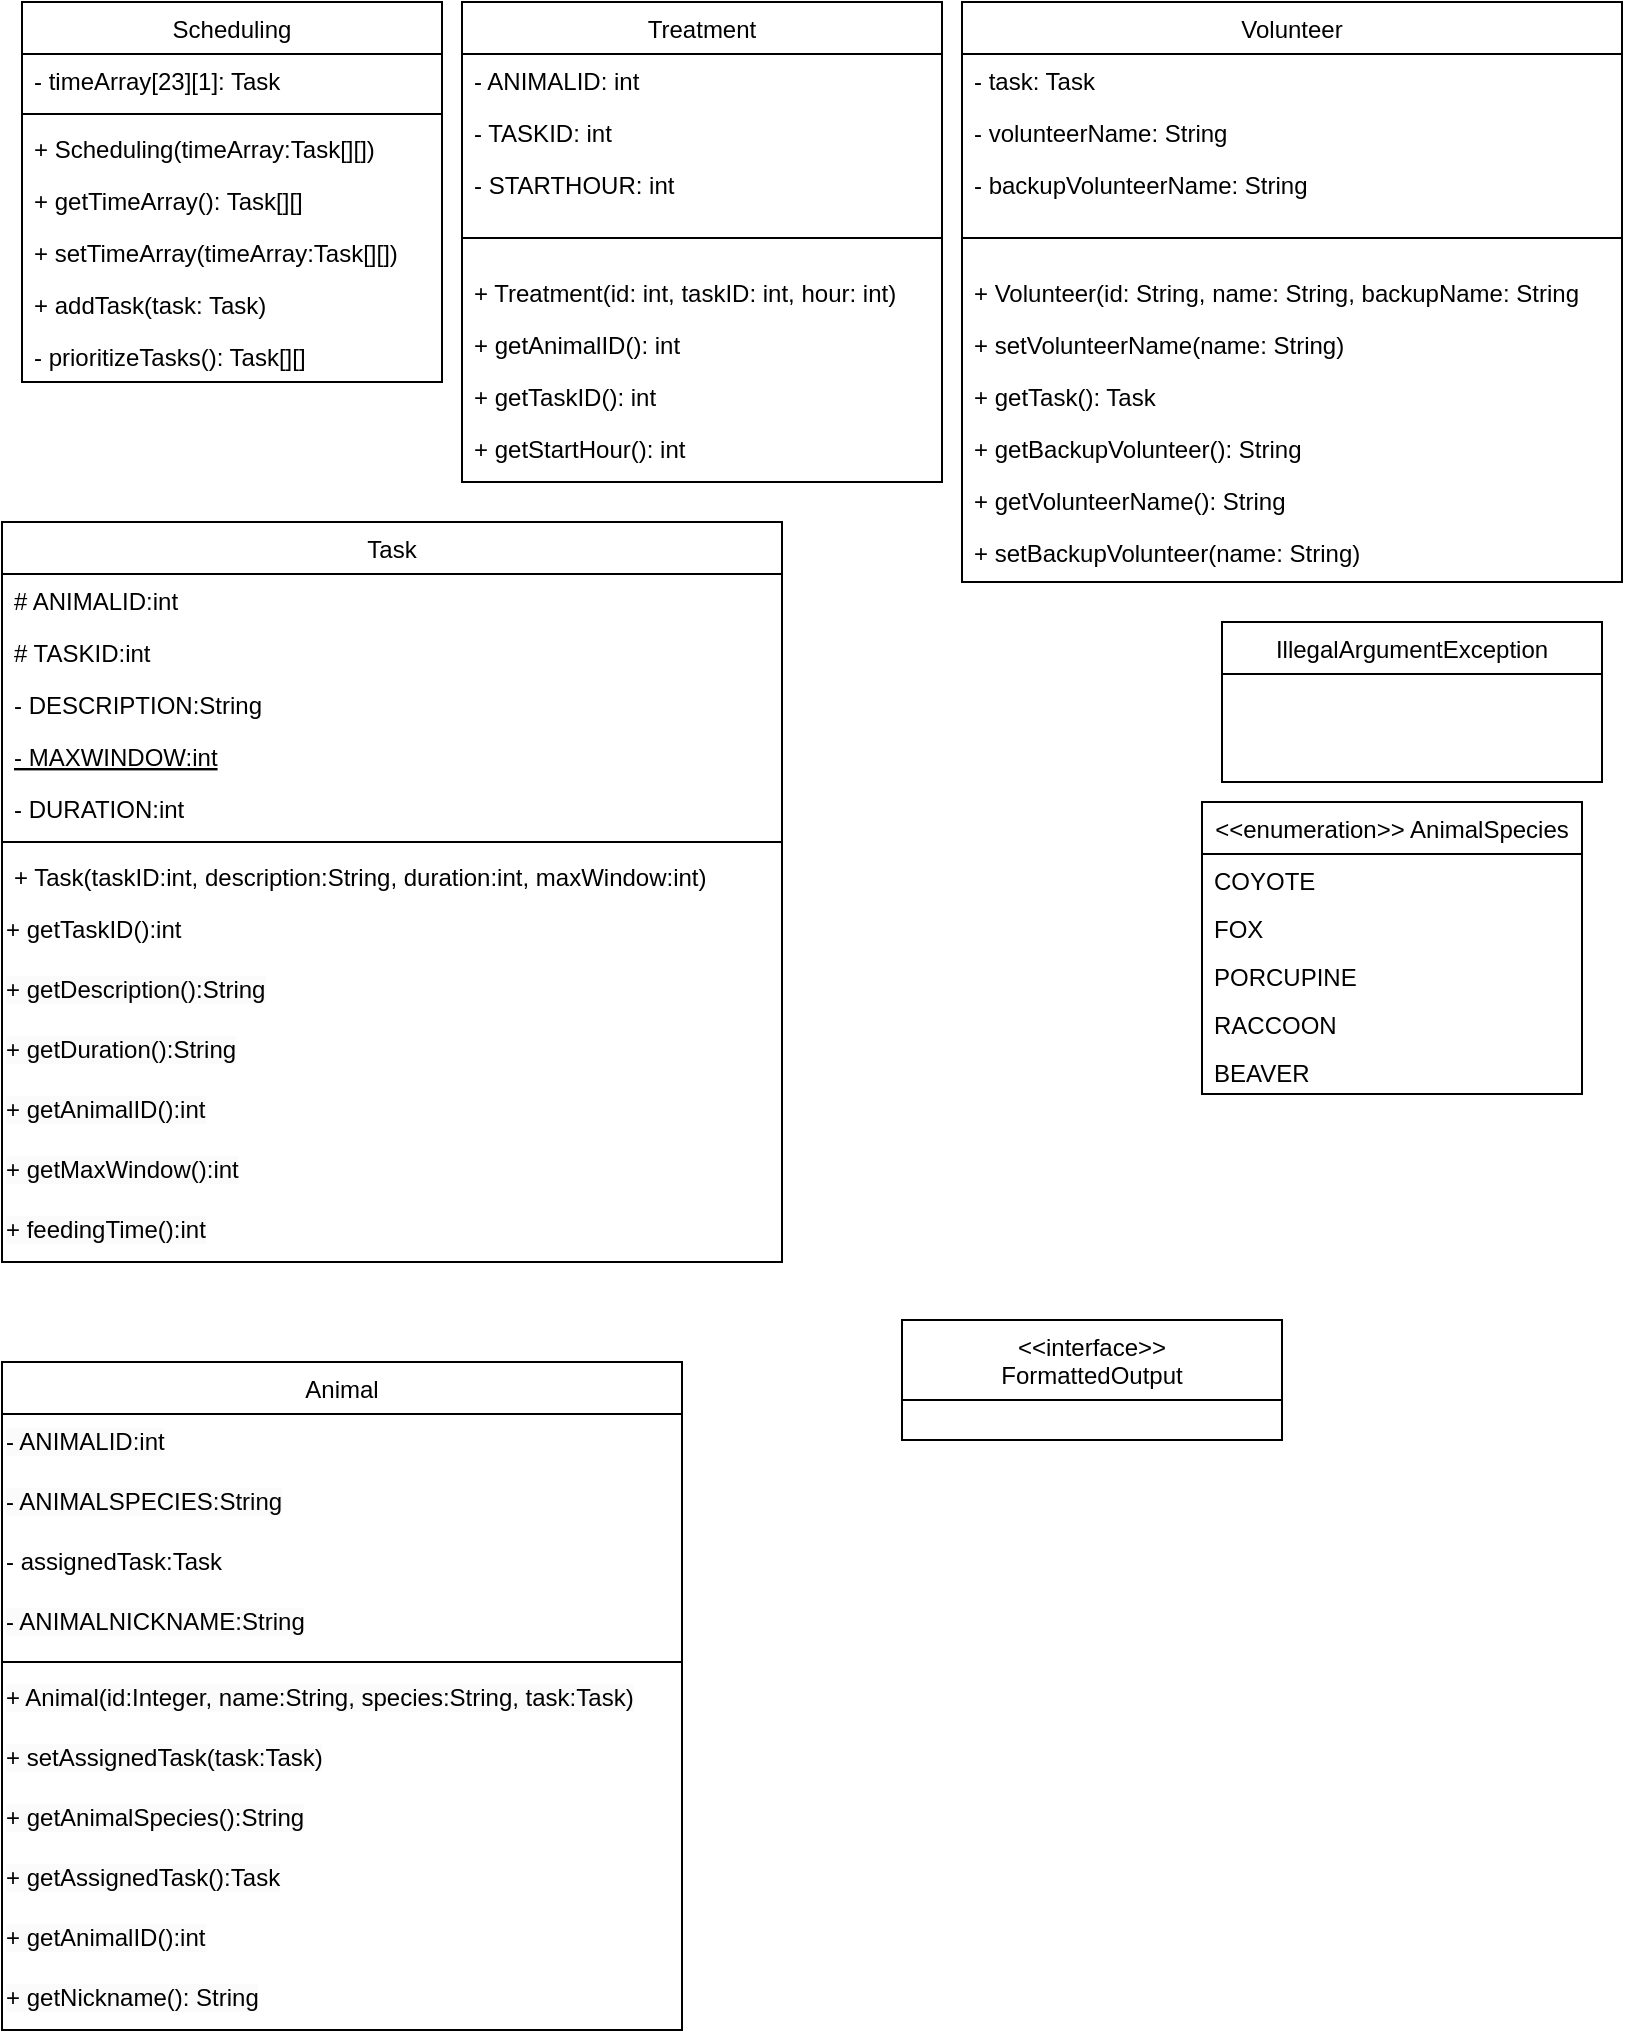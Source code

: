 <mxfile version="21.1.1" type="github">
  <diagram id="C5RBs43oDa-KdzZeNtuy" name="Page-1">
    <mxGraphModel dx="754" dy="696" grid="1" gridSize="10" guides="1" tooltips="1" connect="1" arrows="1" fold="1" page="1" pageScale="1" pageWidth="827" pageHeight="1169" math="0" shadow="0">
      <root>
        <mxCell id="WIyWlLk6GJQsqaUBKTNV-0" />
        <mxCell id="WIyWlLk6GJQsqaUBKTNV-1" parent="WIyWlLk6GJQsqaUBKTNV-0" />
        <mxCell id="zkfFHV4jXpPFQw0GAbJ--0" value="Scheduling" style="swimlane;fontStyle=0;align=center;verticalAlign=top;childLayout=stackLayout;horizontal=1;startSize=26;horizontalStack=0;resizeParent=1;resizeLast=0;collapsible=1;marginBottom=0;rounded=0;shadow=0;strokeWidth=1;" parent="WIyWlLk6GJQsqaUBKTNV-1" vertex="1">
          <mxGeometry x="20" y="10" width="210" height="190" as="geometry">
            <mxRectangle x="230" y="140" width="160" height="26" as="alternateBounds" />
          </mxGeometry>
        </mxCell>
        <mxCell id="zkfFHV4jXpPFQw0GAbJ--1" value="- timeArray[23][1]: Task" style="text;align=left;verticalAlign=top;spacingLeft=4;spacingRight=4;overflow=hidden;rotatable=0;points=[[0,0.5],[1,0.5]];portConstraint=eastwest;" parent="zkfFHV4jXpPFQw0GAbJ--0" vertex="1">
          <mxGeometry y="26" width="210" height="26" as="geometry" />
        </mxCell>
        <mxCell id="zkfFHV4jXpPFQw0GAbJ--4" value="" style="line;html=1;strokeWidth=1;align=left;verticalAlign=middle;spacingTop=-1;spacingLeft=3;spacingRight=3;rotatable=0;labelPosition=right;points=[];portConstraint=eastwest;" parent="zkfFHV4jXpPFQw0GAbJ--0" vertex="1">
          <mxGeometry y="52" width="210" height="8" as="geometry" />
        </mxCell>
        <mxCell id="zkfFHV4jXpPFQw0GAbJ--5" value="+ Scheduling(timeArray:Task[][])" style="text;align=left;verticalAlign=top;spacingLeft=4;spacingRight=4;overflow=hidden;rotatable=0;points=[[0,0.5],[1,0.5]];portConstraint=eastwest;" parent="zkfFHV4jXpPFQw0GAbJ--0" vertex="1">
          <mxGeometry y="60" width="210" height="26" as="geometry" />
        </mxCell>
        <mxCell id="ZW0RrzrD-icC0tRyj8_A-1" value="+ getTimeArray(): Task[][]" style="text;align=left;verticalAlign=top;spacingLeft=4;spacingRight=4;overflow=hidden;rotatable=0;points=[[0,0.5],[1,0.5]];portConstraint=eastwest;" parent="zkfFHV4jXpPFQw0GAbJ--0" vertex="1">
          <mxGeometry y="86" width="210" height="26" as="geometry" />
        </mxCell>
        <mxCell id="ZW0RrzrD-icC0tRyj8_A-2" value="+ setTimeArray(timeArray:Task[][])" style="text;align=left;verticalAlign=top;spacingLeft=4;spacingRight=4;overflow=hidden;rotatable=0;points=[[0,0.5],[1,0.5]];portConstraint=eastwest;" parent="zkfFHV4jXpPFQw0GAbJ--0" vertex="1">
          <mxGeometry y="112" width="210" height="26" as="geometry" />
        </mxCell>
        <mxCell id="ZW0RrzrD-icC0tRyj8_A-3" value="+ addTask(task: Task)" style="text;align=left;verticalAlign=top;spacingLeft=4;spacingRight=4;overflow=hidden;rotatable=0;points=[[0,0.5],[1,0.5]];portConstraint=eastwest;" parent="zkfFHV4jXpPFQw0GAbJ--0" vertex="1">
          <mxGeometry y="138" width="210" height="26" as="geometry" />
        </mxCell>
        <mxCell id="ZW0RrzrD-icC0tRyj8_A-4" value="- prioritizeTasks(): Task[][]" style="text;align=left;verticalAlign=top;spacingLeft=4;spacingRight=4;overflow=hidden;rotatable=0;points=[[0,0.5],[1,0.5]];portConstraint=eastwest;" parent="zkfFHV4jXpPFQw0GAbJ--0" vertex="1">
          <mxGeometry y="164" width="210" height="26" as="geometry" />
        </mxCell>
        <mxCell id="ZW0RrzrD-icC0tRyj8_A-6" value="Volunteer" style="swimlane;fontStyle=0;align=center;verticalAlign=top;childLayout=stackLayout;horizontal=1;startSize=26;horizontalStack=0;resizeParent=1;resizeLast=0;collapsible=1;marginBottom=0;rounded=0;shadow=0;strokeWidth=1;" parent="WIyWlLk6GJQsqaUBKTNV-1" vertex="1">
          <mxGeometry x="490" y="10" width="330" height="290" as="geometry">
            <mxRectangle x="230" y="140" width="160" height="26" as="alternateBounds" />
          </mxGeometry>
        </mxCell>
        <mxCell id="ZW0RrzrD-icC0tRyj8_A-7" value="- task: Task" style="text;align=left;verticalAlign=top;spacingLeft=4;spacingRight=4;overflow=hidden;rotatable=0;points=[[0,0.5],[1,0.5]];portConstraint=eastwest;" parent="ZW0RrzrD-icC0tRyj8_A-6" vertex="1">
          <mxGeometry y="26" width="330" height="26" as="geometry" />
        </mxCell>
        <mxCell id="ZW0RrzrD-icC0tRyj8_A-27" value="- volunteerName: String" style="text;align=left;verticalAlign=top;spacingLeft=4;spacingRight=4;overflow=hidden;rotatable=0;points=[[0,0.5],[1,0.5]];portConstraint=eastwest;" parent="ZW0RrzrD-icC0tRyj8_A-6" vertex="1">
          <mxGeometry y="52" width="330" height="26" as="geometry" />
        </mxCell>
        <mxCell id="ZW0RrzrD-icC0tRyj8_A-28" value="- backupVolunteerName: String" style="text;align=left;verticalAlign=top;spacingLeft=4;spacingRight=4;overflow=hidden;rotatable=0;points=[[0,0.5],[1,0.5]];portConstraint=eastwest;" parent="ZW0RrzrD-icC0tRyj8_A-6" vertex="1">
          <mxGeometry y="78" width="330" height="26" as="geometry" />
        </mxCell>
        <mxCell id="ZW0RrzrD-icC0tRyj8_A-8" value="" style="line;html=1;strokeWidth=1;align=left;verticalAlign=middle;spacingTop=-1;spacingLeft=3;spacingRight=3;rotatable=0;labelPosition=right;points=[];portConstraint=eastwest;" parent="ZW0RrzrD-icC0tRyj8_A-6" vertex="1">
          <mxGeometry y="104" width="330" height="28" as="geometry" />
        </mxCell>
        <mxCell id="ZW0RrzrD-icC0tRyj8_A-29" value="+ Volunteer(id: String, name: String, backupName: String" style="text;align=left;verticalAlign=top;spacingLeft=4;spacingRight=4;overflow=hidden;rotatable=0;points=[[0,0.5],[1,0.5]];portConstraint=eastwest;" parent="ZW0RrzrD-icC0tRyj8_A-6" vertex="1">
          <mxGeometry y="132" width="330" height="26" as="geometry" />
        </mxCell>
        <mxCell id="ZW0RrzrD-icC0tRyj8_A-30" value="+ setVolunteerName(name: String)" style="text;align=left;verticalAlign=top;spacingLeft=4;spacingRight=4;overflow=hidden;rotatable=0;points=[[0,0.5],[1,0.5]];portConstraint=eastwest;" parent="ZW0RrzrD-icC0tRyj8_A-6" vertex="1">
          <mxGeometry y="158" width="330" height="26" as="geometry" />
        </mxCell>
        <mxCell id="ZW0RrzrD-icC0tRyj8_A-34" value="+ getTask(): Task" style="text;align=left;verticalAlign=top;spacingLeft=4;spacingRight=4;overflow=hidden;rotatable=0;points=[[0,0.5],[1,0.5]];portConstraint=eastwest;" parent="ZW0RrzrD-icC0tRyj8_A-6" vertex="1">
          <mxGeometry y="184" width="330" height="26" as="geometry" />
        </mxCell>
        <mxCell id="ZW0RrzrD-icC0tRyj8_A-33" value="+ getBackupVolunteer(): String" style="text;align=left;verticalAlign=top;spacingLeft=4;spacingRight=4;overflow=hidden;rotatable=0;points=[[0,0.5],[1,0.5]];portConstraint=eastwest;" parent="ZW0RrzrD-icC0tRyj8_A-6" vertex="1">
          <mxGeometry y="210" width="330" height="26" as="geometry" />
        </mxCell>
        <mxCell id="ZW0RrzrD-icC0tRyj8_A-32" value="+ getVolunteerName(): String" style="text;align=left;verticalAlign=top;spacingLeft=4;spacingRight=4;overflow=hidden;rotatable=0;points=[[0,0.5],[1,0.5]];portConstraint=eastwest;" parent="ZW0RrzrD-icC0tRyj8_A-6" vertex="1">
          <mxGeometry y="236" width="330" height="26" as="geometry" />
        </mxCell>
        <mxCell id="ZW0RrzrD-icC0tRyj8_A-31" value="+ setBackupVolunteer(name: String)" style="text;align=left;verticalAlign=top;spacingLeft=4;spacingRight=4;overflow=hidden;rotatable=0;points=[[0,0.5],[1,0.5]];portConstraint=eastwest;" parent="ZW0RrzrD-icC0tRyj8_A-6" vertex="1">
          <mxGeometry y="262" width="330" height="26" as="geometry" />
        </mxCell>
        <mxCell id="ZW0RrzrD-icC0tRyj8_A-36" value="Treatment" style="swimlane;fontStyle=0;align=center;verticalAlign=top;childLayout=stackLayout;horizontal=1;startSize=26;horizontalStack=0;resizeParent=1;resizeLast=0;collapsible=1;marginBottom=0;rounded=0;shadow=0;strokeWidth=1;" parent="WIyWlLk6GJQsqaUBKTNV-1" vertex="1">
          <mxGeometry x="240" y="10" width="240" height="240" as="geometry">
            <mxRectangle x="230" y="140" width="160" height="26" as="alternateBounds" />
          </mxGeometry>
        </mxCell>
        <mxCell id="ZW0RrzrD-icC0tRyj8_A-37" value="- ANIMALID: int" style="text;align=left;verticalAlign=top;spacingLeft=4;spacingRight=4;overflow=hidden;rotatable=0;points=[[0,0.5],[1,0.5]];portConstraint=eastwest;" parent="ZW0RrzrD-icC0tRyj8_A-36" vertex="1">
          <mxGeometry y="26" width="240" height="26" as="geometry" />
        </mxCell>
        <mxCell id="ZW0RrzrD-icC0tRyj8_A-38" value="- TASKID: int" style="text;align=left;verticalAlign=top;spacingLeft=4;spacingRight=4;overflow=hidden;rotatable=0;points=[[0,0.5],[1,0.5]];portConstraint=eastwest;" parent="ZW0RrzrD-icC0tRyj8_A-36" vertex="1">
          <mxGeometry y="52" width="240" height="26" as="geometry" />
        </mxCell>
        <mxCell id="ZW0RrzrD-icC0tRyj8_A-39" value="- STARTHOUR: int" style="text;align=left;verticalAlign=top;spacingLeft=4;spacingRight=4;overflow=hidden;rotatable=0;points=[[0,0.5],[1,0.5]];portConstraint=eastwest;" parent="ZW0RrzrD-icC0tRyj8_A-36" vertex="1">
          <mxGeometry y="78" width="240" height="26" as="geometry" />
        </mxCell>
        <mxCell id="ZW0RrzrD-icC0tRyj8_A-40" value="" style="line;html=1;strokeWidth=1;align=left;verticalAlign=middle;spacingTop=-1;spacingLeft=3;spacingRight=3;rotatable=0;labelPosition=right;points=[];portConstraint=eastwest;" parent="ZW0RrzrD-icC0tRyj8_A-36" vertex="1">
          <mxGeometry y="104" width="240" height="28" as="geometry" />
        </mxCell>
        <mxCell id="ZW0RrzrD-icC0tRyj8_A-41" value="+ Treatment(id: int, taskID: int, hour: int)" style="text;align=left;verticalAlign=top;spacingLeft=4;spacingRight=4;overflow=hidden;rotatable=0;points=[[0,0.5],[1,0.5]];portConstraint=eastwest;" parent="ZW0RrzrD-icC0tRyj8_A-36" vertex="1">
          <mxGeometry y="132" width="240" height="26" as="geometry" />
        </mxCell>
        <mxCell id="ZW0RrzrD-icC0tRyj8_A-42" value="+ getAnimalID(): int" style="text;align=left;verticalAlign=top;spacingLeft=4;spacingRight=4;overflow=hidden;rotatable=0;points=[[0,0.5],[1,0.5]];portConstraint=eastwest;" parent="ZW0RrzrD-icC0tRyj8_A-36" vertex="1">
          <mxGeometry y="158" width="240" height="26" as="geometry" />
        </mxCell>
        <mxCell id="ZW0RrzrD-icC0tRyj8_A-43" value="+ getTaskID(): int" style="text;align=left;verticalAlign=top;spacingLeft=4;spacingRight=4;overflow=hidden;rotatable=0;points=[[0,0.5],[1,0.5]];portConstraint=eastwest;" parent="ZW0RrzrD-icC0tRyj8_A-36" vertex="1">
          <mxGeometry y="184" width="240" height="26" as="geometry" />
        </mxCell>
        <mxCell id="ZW0RrzrD-icC0tRyj8_A-44" value="+ getStartHour(): int" style="text;align=left;verticalAlign=top;spacingLeft=4;spacingRight=4;overflow=hidden;rotatable=0;points=[[0,0.5],[1,0.5]];portConstraint=eastwest;" parent="ZW0RrzrD-icC0tRyj8_A-36" vertex="1">
          <mxGeometry y="210" width="240" height="26" as="geometry" />
        </mxCell>
        <mxCell id="ZW0RrzrD-icC0tRyj8_A-49" value="IllegalArgumentException" style="swimlane;fontStyle=0;align=center;verticalAlign=top;childLayout=stackLayout;horizontal=1;startSize=26;horizontalStack=0;resizeParent=1;resizeLast=0;collapsible=1;marginBottom=0;rounded=0;shadow=0;strokeWidth=1;" parent="WIyWlLk6GJQsqaUBKTNV-1" vertex="1">
          <mxGeometry x="620" y="320" width="190" height="80" as="geometry">
            <mxRectangle x="230" y="140" width="160" height="26" as="alternateBounds" />
          </mxGeometry>
        </mxCell>
        <mxCell id="MWhVOauzqkZ6uhxggD3B-0" value="&lt;&lt;enumeration&gt;&gt; AnimalSpecies" style="swimlane;fontStyle=0;align=center;verticalAlign=top;childLayout=stackLayout;horizontal=1;startSize=26;horizontalStack=0;resizeParent=1;resizeLast=0;collapsible=1;marginBottom=0;rounded=0;shadow=0;strokeWidth=1;" parent="WIyWlLk6GJQsqaUBKTNV-1" vertex="1">
          <mxGeometry x="610" y="410" width="190" height="146" as="geometry">
            <mxRectangle x="230" y="140" width="160" height="26" as="alternateBounds" />
          </mxGeometry>
        </mxCell>
        <mxCell id="MWhVOauzqkZ6uhxggD3B-1" value="COYOTE" style="text;align=left;verticalAlign=top;spacingLeft=4;spacingRight=4;overflow=hidden;rotatable=0;points=[[0,0.5],[1,0.5]];portConstraint=eastwest;" parent="MWhVOauzqkZ6uhxggD3B-0" vertex="1">
          <mxGeometry y="26" width="190" height="24" as="geometry" />
        </mxCell>
        <mxCell id="MWhVOauzqkZ6uhxggD3B-2" value="FOX" style="text;align=left;verticalAlign=top;spacingLeft=4;spacingRight=4;overflow=hidden;rotatable=0;points=[[0,0.5],[1,0.5]];portConstraint=eastwest;" parent="MWhVOauzqkZ6uhxggD3B-0" vertex="1">
          <mxGeometry y="50" width="190" height="24" as="geometry" />
        </mxCell>
        <mxCell id="MWhVOauzqkZ6uhxggD3B-3" value="PORCUPINE" style="text;align=left;verticalAlign=top;spacingLeft=4;spacingRight=4;overflow=hidden;rotatable=0;points=[[0,0.5],[1,0.5]];portConstraint=eastwest;" parent="MWhVOauzqkZ6uhxggD3B-0" vertex="1">
          <mxGeometry y="74" width="190" height="24" as="geometry" />
        </mxCell>
        <mxCell id="MWhVOauzqkZ6uhxggD3B-4" value="RACCOON" style="text;align=left;verticalAlign=top;spacingLeft=4;spacingRight=4;overflow=hidden;rotatable=0;points=[[0,0.5],[1,0.5]];portConstraint=eastwest;" parent="MWhVOauzqkZ6uhxggD3B-0" vertex="1">
          <mxGeometry y="98" width="190" height="24" as="geometry" />
        </mxCell>
        <mxCell id="MWhVOauzqkZ6uhxggD3B-5" value="BEAVER" style="text;align=left;verticalAlign=top;spacingLeft=4;spacingRight=4;overflow=hidden;rotatable=0;points=[[0,0.5],[1,0.5]];portConstraint=eastwest;" parent="MWhVOauzqkZ6uhxggD3B-0" vertex="1">
          <mxGeometry y="122" width="190" height="24" as="geometry" />
        </mxCell>
        <mxCell id="wYJPWy9gco-9xSvVVbpw-0" value="Task" style="swimlane;fontStyle=0;align=center;verticalAlign=top;childLayout=stackLayout;horizontal=1;startSize=26;horizontalStack=0;resizeParent=1;resizeLast=0;collapsible=1;marginBottom=0;rounded=0;shadow=0;strokeWidth=1;" parent="WIyWlLk6GJQsqaUBKTNV-1" vertex="1">
          <mxGeometry x="10" y="270" width="390" height="370" as="geometry">
            <mxRectangle x="340" y="380" width="170" height="26" as="alternateBounds" />
          </mxGeometry>
        </mxCell>
        <mxCell id="2jZy0U7wywk8r4YD3ioU-0" value="# ANIMALID:int&#xa;" style="text;align=left;verticalAlign=top;spacingLeft=4;spacingRight=4;overflow=hidden;rotatable=0;points=[[0,0.5],[1,0.5]];portConstraint=eastwest;" parent="wYJPWy9gco-9xSvVVbpw-0" vertex="1">
          <mxGeometry y="26" width="390" height="26" as="geometry" />
        </mxCell>
        <mxCell id="2jZy0U7wywk8r4YD3ioU-1" value="# TASKID:int&#xa;" style="text;align=left;verticalAlign=top;spacingLeft=4;spacingRight=4;overflow=hidden;rotatable=0;points=[[0,0.5],[1,0.5]];portConstraint=eastwest;" parent="wYJPWy9gco-9xSvVVbpw-0" vertex="1">
          <mxGeometry y="52" width="390" height="26" as="geometry" />
        </mxCell>
        <mxCell id="2jZy0U7wywk8r4YD3ioU-2" value="- DESCRIPTION:String&#xa;" style="text;align=left;verticalAlign=top;spacingLeft=4;spacingRight=4;overflow=hidden;rotatable=0;points=[[0,0.5],[1,0.5]];portConstraint=eastwest;" parent="wYJPWy9gco-9xSvVVbpw-0" vertex="1">
          <mxGeometry y="78" width="390" height="26" as="geometry" />
        </mxCell>
        <mxCell id="2jZy0U7wywk8r4YD3ioU-4" value="- MAXWINDOW:int&#xa;" style="text;align=left;verticalAlign=top;spacingLeft=4;spacingRight=4;overflow=hidden;rotatable=0;points=[[0,0.5],[1,0.5]];portConstraint=eastwest;fontStyle=4" parent="wYJPWy9gco-9xSvVVbpw-0" vertex="1">
          <mxGeometry y="104" width="390" height="26" as="geometry" />
        </mxCell>
        <mxCell id="2jZy0U7wywk8r4YD3ioU-3" value="- DURATION:int&#xa;" style="text;align=left;verticalAlign=top;spacingLeft=4;spacingRight=4;overflow=hidden;rotatable=0;points=[[0,0.5],[1,0.5]];portConstraint=eastwest;" parent="wYJPWy9gco-9xSvVVbpw-0" vertex="1">
          <mxGeometry y="130" width="390" height="26" as="geometry" />
        </mxCell>
        <mxCell id="wYJPWy9gco-9xSvVVbpw-2" value="" style="line;html=1;strokeWidth=1;align=left;verticalAlign=middle;spacingTop=-1;spacingLeft=3;spacingRight=3;rotatable=0;labelPosition=right;points=[];portConstraint=eastwest;" parent="wYJPWy9gco-9xSvVVbpw-0" vertex="1">
          <mxGeometry y="156" width="390" height="8" as="geometry" />
        </mxCell>
        <mxCell id="2jZy0U7wywk8r4YD3ioU-5" value="+ Task(taskID:int, description:String, duration:int, maxWindow:int)" style="text;align=left;verticalAlign=top;spacingLeft=4;spacingRight=4;overflow=hidden;rotatable=0;points=[[0,0.5],[1,0.5]];portConstraint=eastwest;" parent="wYJPWy9gco-9xSvVVbpw-0" vertex="1">
          <mxGeometry y="164" width="390" height="26" as="geometry" />
        </mxCell>
        <mxCell id="2jZy0U7wywk8r4YD3ioU-6" value="+ getTaskID():int" style="text;whiteSpace=wrap;html=1;" parent="wYJPWy9gco-9xSvVVbpw-0" vertex="1">
          <mxGeometry y="190" width="390" height="30" as="geometry" />
        </mxCell>
        <mxCell id="2jZy0U7wywk8r4YD3ioU-7" value="&lt;meta charset=&quot;utf-8&quot;&gt;&lt;span style=&quot;color: rgb(0, 0, 0); font-family: Helvetica; font-size: 12px; font-style: normal; font-variant-ligatures: normal; font-variant-caps: normal; font-weight: 400; letter-spacing: normal; orphans: 2; text-align: left; text-indent: 0px; text-transform: none; widows: 2; word-spacing: 0px; -webkit-text-stroke-width: 0px; background-color: rgb(251, 251, 251); text-decoration-thickness: initial; text-decoration-style: initial; text-decoration-color: initial; float: none; display: inline !important;&quot;&gt;+ getDescription():String&lt;/span&gt;&lt;br style=&quot;border-color: var(--border-color); color: rgb(0, 0, 0); font-family: Helvetica; font-size: 12px; font-style: normal; font-variant-ligatures: normal; font-variant-caps: normal; font-weight: 400; letter-spacing: normal; orphans: 2; text-align: left; text-indent: 0px; text-transform: none; widows: 2; word-spacing: 0px; -webkit-text-stroke-width: 0px; background-color: rgb(251, 251, 251); text-decoration-thickness: initial; text-decoration-style: initial; text-decoration-color: initial;&quot;&gt;" style="text;whiteSpace=wrap;html=1;" parent="wYJPWy9gco-9xSvVVbpw-0" vertex="1">
          <mxGeometry y="220" width="390" height="30" as="geometry" />
        </mxCell>
        <mxCell id="2jZy0U7wywk8r4YD3ioU-8" value="&lt;meta charset=&quot;utf-8&quot;&gt;&lt;span style=&quot;color: rgb(0, 0, 0); font-family: Helvetica; font-size: 12px; font-style: normal; font-variant-ligatures: normal; font-variant-caps: normal; font-weight: 400; letter-spacing: normal; orphans: 2; text-align: left; text-indent: 0px; text-transform: none; widows: 2; word-spacing: 0px; -webkit-text-stroke-width: 0px; background-color: rgb(251, 251, 251); text-decoration-thickness: initial; text-decoration-style: initial; text-decoration-color: initial; float: none; display: inline !important;&quot;&gt;+ getDuration():String&lt;/span&gt;&lt;br style=&quot;border-color: var(--border-color); color: rgb(0, 0, 0); font-family: Helvetica; font-size: 12px; font-style: normal; font-variant-ligatures: normal; font-variant-caps: normal; font-weight: 400; letter-spacing: normal; orphans: 2; text-align: left; text-indent: 0px; text-transform: none; widows: 2; word-spacing: 0px; -webkit-text-stroke-width: 0px; background-color: rgb(251, 251, 251); text-decoration-thickness: initial; text-decoration-style: initial; text-decoration-color: initial;&quot;&gt;" style="text;whiteSpace=wrap;html=1;" parent="wYJPWy9gco-9xSvVVbpw-0" vertex="1">
          <mxGeometry y="250" width="390" height="30" as="geometry" />
        </mxCell>
        <mxCell id="2jZy0U7wywk8r4YD3ioU-10" value="&lt;meta charset=&quot;utf-8&quot;&gt;&lt;span style=&quot;color: rgb(0, 0, 0); font-family: Helvetica; font-size: 12px; font-style: normal; font-variant-ligatures: normal; font-variant-caps: normal; font-weight: 400; letter-spacing: normal; orphans: 2; text-align: left; text-indent: 0px; text-transform: none; widows: 2; word-spacing: 0px; -webkit-text-stroke-width: 0px; background-color: rgb(251, 251, 251); text-decoration-thickness: initial; text-decoration-style: initial; text-decoration-color: initial; float: none; display: inline !important;&quot;&gt;+ getAnimalID():int&lt;/span&gt;&lt;br style=&quot;border-color: var(--border-color); color: rgb(0, 0, 0); font-family: Helvetica; font-size: 12px; font-style: normal; font-variant-ligatures: normal; font-variant-caps: normal; font-weight: 400; letter-spacing: normal; orphans: 2; text-align: left; text-indent: 0px; text-transform: none; widows: 2; word-spacing: 0px; -webkit-text-stroke-width: 0px; background-color: rgb(251, 251, 251); text-decoration-thickness: initial; text-decoration-style: initial; text-decoration-color: initial;&quot;&gt;" style="text;whiteSpace=wrap;html=1;" parent="wYJPWy9gco-9xSvVVbpw-0" vertex="1">
          <mxGeometry y="280" width="390" height="30" as="geometry" />
        </mxCell>
        <mxCell id="2jZy0U7wywk8r4YD3ioU-9" value="&lt;meta charset=&quot;utf-8&quot;&gt;&lt;span style=&quot;color: rgb(0, 0, 0); font-family: Helvetica; font-size: 12px; font-style: normal; font-variant-ligatures: normal; font-variant-caps: normal; font-weight: 400; letter-spacing: normal; orphans: 2; text-align: left; text-indent: 0px; text-transform: none; widows: 2; word-spacing: 0px; -webkit-text-stroke-width: 0px; background-color: rgb(251, 251, 251); text-decoration-thickness: initial; text-decoration-style: initial; text-decoration-color: initial; float: none; display: inline !important;&quot;&gt;+ getMaxWindow():int&lt;/span&gt;&lt;br style=&quot;border-color: var(--border-color); color: rgb(0, 0, 0); font-family: Helvetica; font-size: 12px; font-style: normal; font-variant-ligatures: normal; font-variant-caps: normal; font-weight: 400; letter-spacing: normal; orphans: 2; text-align: left; text-indent: 0px; text-transform: none; widows: 2; word-spacing: 0px; -webkit-text-stroke-width: 0px; background-color: rgb(251, 251, 251); text-decoration-thickness: initial; text-decoration-style: initial; text-decoration-color: initial;&quot;&gt;" style="text;whiteSpace=wrap;html=1;" parent="wYJPWy9gco-9xSvVVbpw-0" vertex="1">
          <mxGeometry y="310" width="390" height="30" as="geometry" />
        </mxCell>
        <mxCell id="2jZy0U7wywk8r4YD3ioU-11" value="&lt;meta charset=&quot;utf-8&quot;&gt;&lt;span style=&quot;color: rgb(0, 0, 0); font-family: Helvetica; font-size: 12px; font-style: normal; font-variant-ligatures: normal; font-variant-caps: normal; font-weight: 400; letter-spacing: normal; orphans: 2; text-align: left; text-indent: 0px; text-transform: none; widows: 2; word-spacing: 0px; -webkit-text-stroke-width: 0px; background-color: rgb(251, 251, 251); text-decoration-thickness: initial; text-decoration-style: initial; text-decoration-color: initial; float: none; display: inline !important;&quot;&gt;+ feedingTime():int&lt;/span&gt;" style="text;whiteSpace=wrap;html=1;" parent="wYJPWy9gco-9xSvVVbpw-0" vertex="1">
          <mxGeometry y="340" width="390" height="30" as="geometry" />
        </mxCell>
        <mxCell id="wYJPWy9gco-9xSvVVbpw-4" value="Animal" style="swimlane;fontStyle=0;align=center;verticalAlign=top;childLayout=stackLayout;horizontal=1;startSize=26;horizontalStack=0;resizeParent=1;resizeLast=0;collapsible=1;marginBottom=0;rounded=0;shadow=0;strokeWidth=1;" parent="WIyWlLk6GJQsqaUBKTNV-1" vertex="1">
          <mxGeometry x="10" y="690" width="340" height="334" as="geometry">
            <mxRectangle x="340" y="380" width="170" height="26" as="alternateBounds" />
          </mxGeometry>
        </mxCell>
        <mxCell id="2jZy0U7wywk8r4YD3ioU-12" value="&lt;meta charset=&quot;utf-8&quot;&gt;&lt;span style=&quot;color: rgb(0, 0, 0); font-family: Helvetica; font-size: 12px; font-style: normal; font-variant-ligatures: normal; font-variant-caps: normal; font-weight: 400; letter-spacing: normal; orphans: 2; text-align: left; text-indent: 0px; text-transform: none; widows: 2; word-spacing: 0px; -webkit-text-stroke-width: 0px; background-color: rgb(251, 251, 251); text-decoration-thickness: initial; text-decoration-style: initial; text-decoration-color: initial; float: none; display: inline !important;&quot;&gt;- ANIMALID:int&lt;/span&gt;&lt;br style=&quot;border-color: var(--border-color); padding: 0px; margin: 0px; color: rgb(0, 0, 0); font-family: Helvetica; font-size: 12px; font-style: normal; font-variant-ligatures: normal; font-variant-caps: normal; font-weight: 400; letter-spacing: normal; orphans: 2; text-align: left; text-indent: 0px; text-transform: none; widows: 2; word-spacing: 0px; -webkit-text-stroke-width: 0px; background-color: rgb(251, 251, 251); text-decoration-thickness: initial; text-decoration-style: initial; text-decoration-color: initial;&quot;&gt;" style="text;whiteSpace=wrap;html=1;" parent="wYJPWy9gco-9xSvVVbpw-4" vertex="1">
          <mxGeometry y="26" width="340" height="30" as="geometry" />
        </mxCell>
        <mxCell id="2jZy0U7wywk8r4YD3ioU-14" value="&lt;meta charset=&quot;utf-8&quot;&gt;&lt;span style=&quot;color: rgb(0, 0, 0); font-family: Helvetica; font-size: 12px; font-style: normal; font-variant-ligatures: normal; font-variant-caps: normal; font-weight: 400; letter-spacing: normal; orphans: 2; text-align: left; text-indent: 0px; text-transform: none; widows: 2; word-spacing: 0px; -webkit-text-stroke-width: 0px; background-color: rgb(251, 251, 251); text-decoration-thickness: initial; text-decoration-style: initial; text-decoration-color: initial; float: none; display: inline !important;&quot;&gt;- ANIMALSPECIES:String&lt;/span&gt;&lt;br style=&quot;border-color: var(--border-color); padding: 0px; margin: 0px; color: rgb(0, 0, 0); font-family: Helvetica; font-size: 12px; font-style: normal; font-variant-ligatures: normal; font-variant-caps: normal; font-weight: 400; letter-spacing: normal; orphans: 2; text-align: left; text-indent: 0px; text-transform: none; widows: 2; word-spacing: 0px; -webkit-text-stroke-width: 0px; background-color: rgb(251, 251, 251); text-decoration-thickness: initial; text-decoration-style: initial; text-decoration-color: initial;&quot;&gt;" style="text;whiteSpace=wrap;html=1;" parent="wYJPWy9gco-9xSvVVbpw-4" vertex="1">
          <mxGeometry y="56" width="340" height="30" as="geometry" />
        </mxCell>
        <mxCell id="2jZy0U7wywk8r4YD3ioU-15" value="- assignedTask:Task&lt;div style=&quot;border-color: var(--border-color); padding: 0px; margin: 0px;&quot;&gt;&lt;br style=&quot;border-color: var(--border-color); padding: 0px; margin: 0px; color: rgb(0, 0, 0); font-family: Helvetica; font-size: 12px; font-style: normal; font-variant-ligatures: normal; font-variant-caps: normal; font-weight: 400; letter-spacing: normal; orphans: 2; text-align: left; text-indent: 0px; text-transform: none; widows: 2; word-spacing: 0px; -webkit-text-stroke-width: 0px; background-color: rgb(251, 251, 251); text-decoration-thickness: initial; text-decoration-style: initial; text-decoration-color: initial;&quot;&gt;&lt;/div&gt;" style="text;whiteSpace=wrap;html=1;" parent="wYJPWy9gco-9xSvVVbpw-4" vertex="1">
          <mxGeometry y="86" width="340" height="30" as="geometry" />
        </mxCell>
        <mxCell id="2jZy0U7wywk8r4YD3ioU-13" value="&lt;meta charset=&quot;utf-8&quot;&gt;&lt;span style=&quot;color: rgb(0, 0, 0); font-family: Helvetica; font-size: 12px; font-style: normal; font-variant-ligatures: normal; font-variant-caps: normal; font-weight: 400; letter-spacing: normal; orphans: 2; text-align: left; text-indent: 0px; text-transform: none; widows: 2; word-spacing: 0px; -webkit-text-stroke-width: 0px; background-color: rgb(251, 251, 251); text-decoration-thickness: initial; text-decoration-style: initial; text-decoration-color: initial; float: none; display: inline !important;&quot;&gt;- ANIMALNICKNAME:String&lt;/span&gt;&lt;br style=&quot;border-color: var(--border-color); padding: 0px; margin: 0px; color: rgb(0, 0, 0); font-family: Helvetica; font-size: 12px; font-style: normal; font-variant-ligatures: normal; font-variant-caps: normal; font-weight: 400; letter-spacing: normal; orphans: 2; text-align: left; text-indent: 0px; text-transform: none; widows: 2; word-spacing: 0px; -webkit-text-stroke-width: 0px; background-color: rgb(251, 251, 251); text-decoration-thickness: initial; text-decoration-style: initial; text-decoration-color: initial;&quot;&gt;" style="text;whiteSpace=wrap;html=1;" parent="wYJPWy9gco-9xSvVVbpw-4" vertex="1">
          <mxGeometry y="116" width="340" height="30" as="geometry" />
        </mxCell>
        <mxCell id="wYJPWy9gco-9xSvVVbpw-6" value="" style="line;html=1;strokeWidth=1;align=left;verticalAlign=middle;spacingTop=-1;spacingLeft=3;spacingRight=3;rotatable=0;labelPosition=right;points=[];portConstraint=eastwest;" parent="wYJPWy9gco-9xSvVVbpw-4" vertex="1">
          <mxGeometry y="146" width="340" height="8" as="geometry" />
        </mxCell>
        <mxCell id="2jZy0U7wywk8r4YD3ioU-16" value="&lt;meta charset=&quot;utf-8&quot;&gt;&lt;span style=&quot;color: rgb(0, 0, 0); font-family: Helvetica; font-size: 12px; font-style: normal; font-variant-ligatures: normal; font-variant-caps: normal; font-weight: 400; letter-spacing: normal; orphans: 2; text-align: left; text-indent: 0px; text-transform: none; widows: 2; word-spacing: 0px; -webkit-text-stroke-width: 0px; background-color: rgb(251, 251, 251); text-decoration-thickness: initial; text-decoration-style: initial; text-decoration-color: initial; float: none; display: inline !important;&quot;&gt;+ Animal(id:Integer, name:String, species:String, task:Task)&lt;/span&gt;&lt;br style=&quot;border-color: var(--border-color); color: rgb(0, 0, 0); font-family: Helvetica; font-size: 12px; font-style: normal; font-variant-ligatures: normal; font-variant-caps: normal; font-weight: 400; letter-spacing: normal; orphans: 2; text-align: left; text-indent: 0px; text-transform: none; widows: 2; word-spacing: 0px; -webkit-text-stroke-width: 0px; background-color: rgb(251, 251, 251); text-decoration-thickness: initial; text-decoration-style: initial; text-decoration-color: initial;&quot;&gt;" style="text;whiteSpace=wrap;html=1;" parent="wYJPWy9gco-9xSvVVbpw-4" vertex="1">
          <mxGeometry y="154" width="340" height="30" as="geometry" />
        </mxCell>
        <mxCell id="2jZy0U7wywk8r4YD3ioU-17" value="&lt;span style=&quot;color: rgb(0, 0, 0); font-family: Helvetica; font-size: 12px; font-style: normal; font-variant-ligatures: normal; font-variant-caps: normal; font-weight: 400; letter-spacing: normal; orphans: 2; text-align: left; text-indent: 0px; text-transform: none; widows: 2; word-spacing: 0px; -webkit-text-stroke-width: 0px; background-color: rgb(251, 251, 251); text-decoration-thickness: initial; text-decoration-style: initial; text-decoration-color: initial; float: none; display: inline !important;&quot;&gt;+ setAssignedTask(task:Task)&lt;/span&gt;" style="text;whiteSpace=wrap;html=1;" parent="wYJPWy9gco-9xSvVVbpw-4" vertex="1">
          <mxGeometry y="184" width="340" height="30" as="geometry" />
        </mxCell>
        <mxCell id="2jZy0U7wywk8r4YD3ioU-19" value="&lt;span style=&quot;color: rgb(0, 0, 0); font-family: Helvetica; font-size: 12px; font-style: normal; font-variant-ligatures: normal; font-variant-caps: normal; font-weight: 400; letter-spacing: normal; orphans: 2; text-align: left; text-indent: 0px; text-transform: none; widows: 2; word-spacing: 0px; -webkit-text-stroke-width: 0px; background-color: rgb(251, 251, 251); text-decoration-thickness: initial; text-decoration-style: initial; text-decoration-color: initial; float: none; display: inline !important;&quot;&gt;+ getAnimalSpecies():String&lt;/span&gt;" style="text;whiteSpace=wrap;html=1;" parent="wYJPWy9gco-9xSvVVbpw-4" vertex="1">
          <mxGeometry y="214" width="340" height="30" as="geometry" />
        </mxCell>
        <mxCell id="2jZy0U7wywk8r4YD3ioU-20" value="&lt;span style=&quot;color: rgb(0, 0, 0); font-family: Helvetica; font-size: 12px; font-style: normal; font-variant-ligatures: normal; font-variant-caps: normal; font-weight: 400; letter-spacing: normal; orphans: 2; text-align: left; text-indent: 0px; text-transform: none; widows: 2; word-spacing: 0px; -webkit-text-stroke-width: 0px; background-color: rgb(251, 251, 251); text-decoration-thickness: initial; text-decoration-style: initial; text-decoration-color: initial; float: none; display: inline !important;&quot;&gt;+ getAssignedTask():Task&lt;/span&gt;" style="text;whiteSpace=wrap;html=1;" parent="wYJPWy9gco-9xSvVVbpw-4" vertex="1">
          <mxGeometry y="244" width="340" height="30" as="geometry" />
        </mxCell>
        <mxCell id="2jZy0U7wywk8r4YD3ioU-18" value="&lt;meta charset=&quot;utf-8&quot;&gt;&lt;span style=&quot;color: rgb(0, 0, 0); font-family: Helvetica; font-size: 12px; font-style: normal; font-variant-ligatures: normal; font-variant-caps: normal; font-weight: 400; letter-spacing: normal; orphans: 2; text-align: left; text-indent: 0px; text-transform: none; widows: 2; word-spacing: 0px; -webkit-text-stroke-width: 0px; background-color: rgb(251, 251, 251); text-decoration-thickness: initial; text-decoration-style: initial; text-decoration-color: initial; float: none; display: inline !important;&quot;&gt;+ getAnimalID():int&lt;/span&gt;&lt;br style=&quot;border-color: var(--border-color); color: rgb(0, 0, 0); font-family: Helvetica; font-size: 12px; font-style: normal; font-variant-ligatures: normal; font-variant-caps: normal; font-weight: 400; letter-spacing: normal; orphans: 2; text-align: left; text-indent: 0px; text-transform: none; widows: 2; word-spacing: 0px; -webkit-text-stroke-width: 0px; background-color: rgb(251, 251, 251); text-decoration-thickness: initial; text-decoration-style: initial; text-decoration-color: initial;&quot;&gt;" style="text;whiteSpace=wrap;html=1;" parent="wYJPWy9gco-9xSvVVbpw-4" vertex="1">
          <mxGeometry y="274" width="340" height="30" as="geometry" />
        </mxCell>
        <mxCell id="0lbH8aEp9QwGblIDrLCp-0" value="&lt;span style=&quot;color: rgb(0, 0, 0); font-family: Helvetica; font-size: 12px; font-style: normal; font-variant-ligatures: normal; font-variant-caps: normal; font-weight: 400; letter-spacing: normal; orphans: 2; text-align: left; text-indent: 0px; text-transform: none; widows: 2; word-spacing: 0px; -webkit-text-stroke-width: 0px; background-color: rgb(251, 251, 251); text-decoration-thickness: initial; text-decoration-style: initial; text-decoration-color: initial; float: none; display: inline !important;&quot;&gt;+ getNickname(): String&lt;/span&gt;" style="text;whiteSpace=wrap;html=1;" vertex="1" parent="wYJPWy9gco-9xSvVVbpw-4">
          <mxGeometry y="304" width="340" height="30" as="geometry" />
        </mxCell>
        <mxCell id="wYJPWy9gco-9xSvVVbpw-8" value="&lt;&lt;interface&gt;&gt;&#xa;FormattedOutput&#xa;" style="swimlane;fontStyle=0;align=center;verticalAlign=top;childLayout=stackLayout;horizontal=1;startSize=40;horizontalStack=0;resizeParent=1;resizeLast=0;collapsible=1;marginBottom=0;rounded=0;shadow=0;strokeWidth=1;" parent="WIyWlLk6GJQsqaUBKTNV-1" vertex="1">
          <mxGeometry x="460" y="669" width="190" height="60" as="geometry">
            <mxRectangle x="340" y="380" width="170" height="26" as="alternateBounds" />
          </mxGeometry>
        </mxCell>
      </root>
    </mxGraphModel>
  </diagram>
</mxfile>
